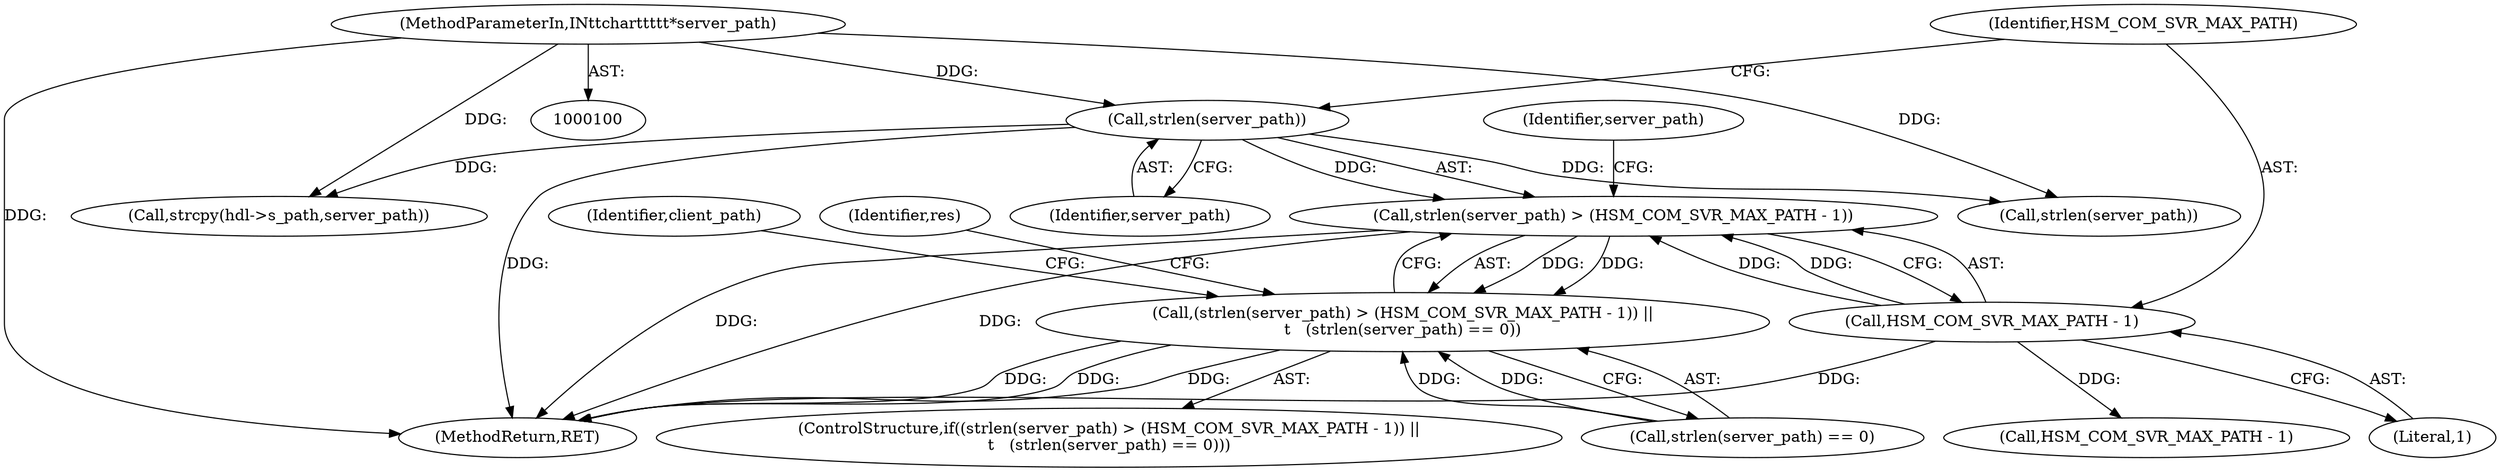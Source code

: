 digraph "0_opa-ff_c5759e7b76f5bf844be6c6641cc1b356bbc83869_1@API" {
"1000116" [label="(Call,strlen(server_path) > (HSM_COM_SVR_MAX_PATH - 1))"];
"1000117" [label="(Call,strlen(server_path))"];
"1000102" [label="(MethodParameterIn,IN\t\tchar\t\t\t\t\t*server_path)"];
"1000119" [label="(Call,HSM_COM_SVR_MAX_PATH - 1)"];
"1000115" [label="(Call,(strlen(server_path) > (HSM_COM_SVR_MAX_PATH - 1)) ||\n\t   (strlen(server_path) == 0))"];
"1000121" [label="(Literal,1)"];
"1000114" [label="(ControlStructure,if((strlen(server_path) > (HSM_COM_SVR_MAX_PATH - 1)) ||\n\t   (strlen(server_path) == 0)))"];
"1000120" [label="(Identifier,HSM_COM_SVR_MAX_PATH)"];
"1000119" [label="(Call,HSM_COM_SVR_MAX_PATH - 1)"];
"1000115" [label="(Call,(strlen(server_path) > (HSM_COM_SVR_MAX_PATH - 1)) ||\n\t   (strlen(server_path) == 0))"];
"1000116" [label="(Call,strlen(server_path) > (HSM_COM_SVR_MAX_PATH - 1))"];
"1000128" [label="(Identifier,res)"];
"1000135" [label="(Identifier,client_path)"];
"1000124" [label="(Identifier,server_path)"];
"1000294" [label="(MethodReturn,RET)"];
"1000123" [label="(Call,strlen(server_path))"];
"1000136" [label="(Call,HSM_COM_SVR_MAX_PATH - 1)"];
"1000122" [label="(Call,strlen(server_path) == 0)"];
"1000117" [label="(Call,strlen(server_path))"];
"1000230" [label="(Call,strcpy(hdl->s_path,server_path))"];
"1000102" [label="(MethodParameterIn,IN\t\tchar\t\t\t\t\t*server_path)"];
"1000118" [label="(Identifier,server_path)"];
"1000116" -> "1000115"  [label="AST: "];
"1000116" -> "1000119"  [label="CFG: "];
"1000117" -> "1000116"  [label="AST: "];
"1000119" -> "1000116"  [label="AST: "];
"1000124" -> "1000116"  [label="CFG: "];
"1000115" -> "1000116"  [label="CFG: "];
"1000116" -> "1000294"  [label="DDG: "];
"1000116" -> "1000294"  [label="DDG: "];
"1000116" -> "1000115"  [label="DDG: "];
"1000116" -> "1000115"  [label="DDG: "];
"1000117" -> "1000116"  [label="DDG: "];
"1000119" -> "1000116"  [label="DDG: "];
"1000119" -> "1000116"  [label="DDG: "];
"1000117" -> "1000118"  [label="CFG: "];
"1000118" -> "1000117"  [label="AST: "];
"1000120" -> "1000117"  [label="CFG: "];
"1000117" -> "1000294"  [label="DDG: "];
"1000102" -> "1000117"  [label="DDG: "];
"1000117" -> "1000123"  [label="DDG: "];
"1000117" -> "1000230"  [label="DDG: "];
"1000102" -> "1000100"  [label="AST: "];
"1000102" -> "1000294"  [label="DDG: "];
"1000102" -> "1000123"  [label="DDG: "];
"1000102" -> "1000230"  [label="DDG: "];
"1000119" -> "1000121"  [label="CFG: "];
"1000120" -> "1000119"  [label="AST: "];
"1000121" -> "1000119"  [label="AST: "];
"1000119" -> "1000294"  [label="DDG: "];
"1000119" -> "1000136"  [label="DDG: "];
"1000115" -> "1000114"  [label="AST: "];
"1000115" -> "1000122"  [label="CFG: "];
"1000122" -> "1000115"  [label="AST: "];
"1000128" -> "1000115"  [label="CFG: "];
"1000135" -> "1000115"  [label="CFG: "];
"1000115" -> "1000294"  [label="DDG: "];
"1000115" -> "1000294"  [label="DDG: "];
"1000115" -> "1000294"  [label="DDG: "];
"1000122" -> "1000115"  [label="DDG: "];
"1000122" -> "1000115"  [label="DDG: "];
}
